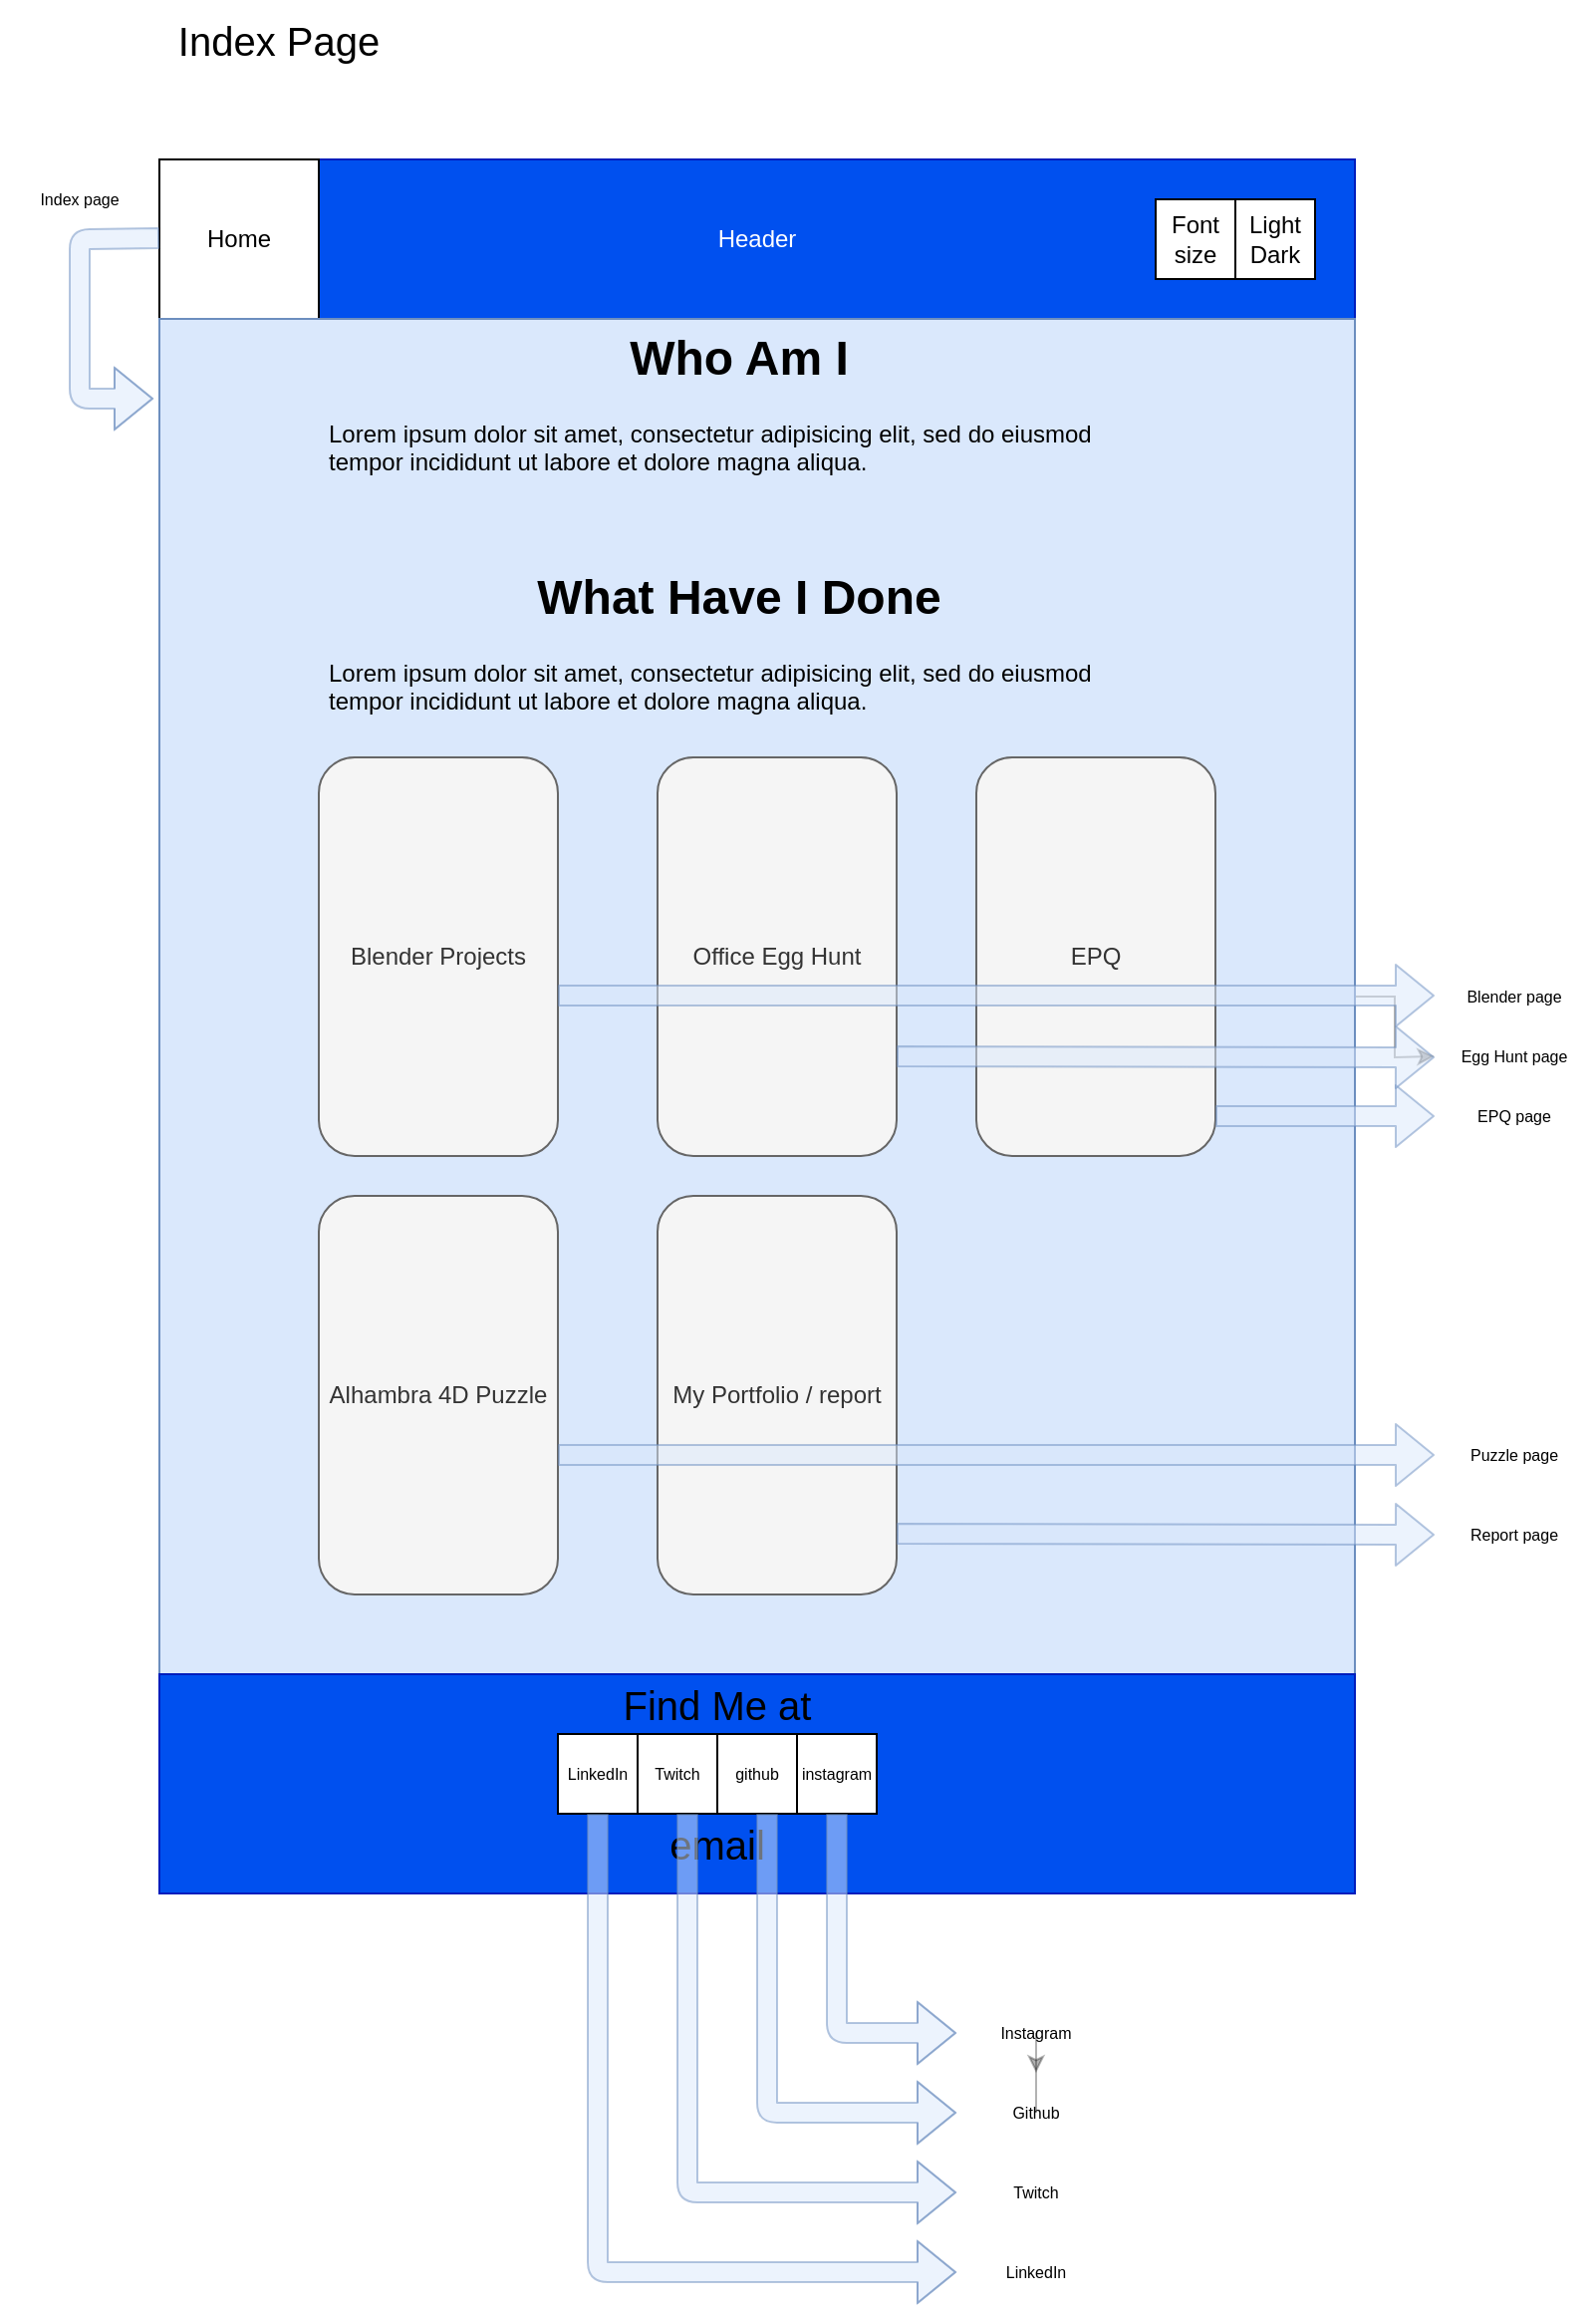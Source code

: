 <mxfile version="14.9.6" type="device" pages="5"><diagram id="K47RoL-4GX1Rj0TNWb3d" name="Index"><mxGraphModel dx="1024" dy="632" grid="1" gridSize="10" guides="1" tooltips="1" connect="1" arrows="1" fold="1" page="1" pageScale="1" pageWidth="827" pageHeight="1169" math="0" shadow="0"><root><mxCell id="0"/><mxCell id="1" parent="0"/><mxCell id="O0CNNnJO7UKNOVUZ03h_-1" value="Header" style="rounded=0;whiteSpace=wrap;html=1;fillColor=#0050ef;strokeColor=#001DBC;fontColor=#ffffff;" parent="1" vertex="1"><mxGeometry x="80" y="80" width="600" height="80" as="geometry"/></mxCell><mxCell id="O0CNNnJO7UKNOVUZ03h_-2" value="Home" style="rounded=0;whiteSpace=wrap;html=1;" parent="1" vertex="1"><mxGeometry x="80" y="80" width="80" height="80" as="geometry"/></mxCell><mxCell id="O0CNNnJO7UKNOVUZ03h_-3" value="Font size" style="rounded=0;whiteSpace=wrap;html=1;" parent="1" vertex="1"><mxGeometry x="580" y="100" width="40" height="40" as="geometry"/></mxCell><mxCell id="O0CNNnJO7UKNOVUZ03h_-4" value="Light Dark" style="rounded=0;whiteSpace=wrap;html=1;" parent="1" vertex="1"><mxGeometry x="620" y="100" width="40" height="40" as="geometry"/></mxCell><mxCell id="fn2m5awIfeD7uK76M1I6-47" value="" style="edgeStyle=orthogonalEdgeStyle;rounded=0;orthogonalLoop=1;jettySize=auto;html=1;labelBackgroundColor=none;fontSize=8;fillColor=#ffffff;opacity=30;" edge="1" parent="1" source="fn2m5awIfeD7uK76M1I6-1"><mxGeometry relative="1" as="geometry"><mxPoint x="720" y="530" as="targetPoint"/></mxGeometry></mxCell><mxCell id="fn2m5awIfeD7uK76M1I6-1" value="" style="rounded=0;whiteSpace=wrap;html=1;textOpacity=10;fillColor=#dae8fc;strokeColor=#6c8ebf;" vertex="1" parent="1"><mxGeometry x="80" y="160" width="600" height="680" as="geometry"/></mxCell><mxCell id="fn2m5awIfeD7uK76M1I6-2" value="&lt;h1 style=&quot;text-align: center&quot;&gt;Who Am I&lt;/h1&gt;&lt;p&gt;Lorem ipsum dolor sit amet, consectetur adipisicing elit, sed do eiusmod tempor incididunt ut labore et dolore magna aliqua.&lt;/p&gt;" style="text;html=1;strokeColor=none;fillColor=none;spacing=5;spacingTop=-20;whiteSpace=wrap;overflow=hidden;rounded=0;" vertex="1" parent="1"><mxGeometry x="160" y="160" width="420" height="120" as="geometry"/></mxCell><mxCell id="fn2m5awIfeD7uK76M1I6-3" value="&lt;h1 style=&quot;text-align: center&quot;&gt;What Have I Done&lt;/h1&gt;&lt;p&gt;Lorem ipsum dolor sit amet, consectetur adipisicing elit, sed do eiusmod tempor incididunt ut labore et dolore magna aliqua.&lt;/p&gt;" style="text;html=1;strokeColor=none;fillColor=none;spacing=5;spacingTop=-20;whiteSpace=wrap;overflow=hidden;rounded=0;" vertex="1" parent="1"><mxGeometry x="160" y="280" width="420" height="120" as="geometry"/></mxCell><UserObject label="Blender Projects" link="#BlenderWireframe" id="fn2m5awIfeD7uK76M1I6-4"><mxCell style="rounded=1;whiteSpace=wrap;html=1;fillColor=#f5f5f5;strokeColor=#666666;fontColor=#333333;" vertex="1" parent="1"><mxGeometry x="160" y="380" width="120" height="200" as="geometry"/></mxCell></UserObject><UserObject label="Alhambra 4D Puzzle" link="#PuzzleWireframe" id="fn2m5awIfeD7uK76M1I6-8"><mxCell style="rounded=1;whiteSpace=wrap;html=1;fillColor=#f5f5f5;strokeColor=#666666;fontColor=#333333;" vertex="1" parent="1"><mxGeometry x="160" y="600" width="120" height="200" as="geometry"/></mxCell></UserObject><mxCell id="fn2m5awIfeD7uK76M1I6-9" value="My Portfolio / report" style="rounded=1;whiteSpace=wrap;html=1;fillColor=#f5f5f5;strokeColor=#666666;fontColor=#333333;" vertex="1" parent="1"><mxGeometry x="330" y="600" width="120" height="200" as="geometry"/></mxCell><mxCell id="fn2m5awIfeD7uK76M1I6-10" value="" style="rounded=0;whiteSpace=wrap;html=1;labelPosition=center;verticalLabelPosition=middle;align=center;verticalAlign=middle;fillColor=#0050ef;strokeColor=#001DBC;fontColor=#ffffff;" vertex="1" parent="1"><mxGeometry x="80" y="840" width="600" height="110" as="geometry"/></mxCell><mxCell id="fn2m5awIfeD7uK76M1I6-11" value="Index Page" style="text;html=1;strokeColor=none;fillColor=none;align=center;verticalAlign=middle;whiteSpace=wrap;rounded=0;fontSize=20;" vertex="1" parent="1"><mxGeometry x="80" width="120" height="40" as="geometry"/></mxCell><mxCell id="fn2m5awIfeD7uK76M1I6-16" value="Twitch" style="rounded=0;whiteSpace=wrap;html=1;fontSize=8;align=center;" vertex="1" parent="1"><mxGeometry x="320" y="870" width="40" height="40" as="geometry"/></mxCell><mxCell id="fn2m5awIfeD7uK76M1I6-17" value="github" style="rounded=0;whiteSpace=wrap;html=1;fontSize=8;align=center;" vertex="1" parent="1"><mxGeometry x="360" y="870" width="40" height="40" as="geometry"/></mxCell><mxCell id="fn2m5awIfeD7uK76M1I6-18" value="instagram" style="rounded=0;whiteSpace=wrap;html=1;fontSize=8;align=center;" vertex="1" parent="1"><mxGeometry x="400" y="870" width="40" height="40" as="geometry"/></mxCell><mxCell id="fn2m5awIfeD7uK76M1I6-19" value="Find Me at" style="text;html=1;strokeColor=none;fillColor=none;align=center;verticalAlign=middle;whiteSpace=wrap;rounded=0;fontSize=20;" vertex="1" parent="1"><mxGeometry x="280" y="840" width="160" height="30" as="geometry"/></mxCell><mxCell id="fn2m5awIfeD7uK76M1I6-20" value="email" style="text;html=1;strokeColor=none;fillColor=none;align=center;verticalAlign=middle;whiteSpace=wrap;rounded=0;fontSize=20;" vertex="1" parent="1"><mxGeometry x="280" y="910" width="160" height="30" as="geometry"/></mxCell><mxCell id="fn2m5awIfeD7uK76M1I6-21" value="LinkedIn" style="rounded=0;whiteSpace=wrap;html=1;fontSize=8;align=center;" vertex="1" parent="1"><mxGeometry x="280" y="870" width="40" height="40" as="geometry"/></mxCell><UserObject label="Office Egg Hunt" link="#EggHuntWireframe" id="fn2m5awIfeD7uK76M1I6-5"><mxCell style="rounded=1;whiteSpace=wrap;html=1;fillColor=#f5f5f5;strokeColor=#666666;fontColor=#333333;" vertex="1" parent="1"><mxGeometry x="330" y="380" width="120" height="200" as="geometry"/></mxCell></UserObject><UserObject label="EPQ" link="#EPQWireframe" id="fn2m5awIfeD7uK76M1I6-6"><mxCell style="rounded=1;whiteSpace=wrap;html=1;fillColor=#f5f5f5;strokeColor=#666666;fontColor=#333333;" vertex="1" parent="1"><mxGeometry x="490" y="380" width="120" height="200" as="geometry"/></mxCell></UserObject><mxCell id="fn2m5awIfeD7uK76M1I6-22" value="" style="shape=flexArrow;endArrow=classic;html=1;fontSize=8;fillColor=#dae8fc;strokeColor=#6c8ebf;opacity=50;textOpacity=30;" edge="1" parent="1"><mxGeometry width="50" height="50" relative="1" as="geometry"><mxPoint x="610" y="560" as="sourcePoint"/><mxPoint x="720" y="560" as="targetPoint"/></mxGeometry></mxCell><mxCell id="fn2m5awIfeD7uK76M1I6-23" value="" style="shape=flexArrow;endArrow=classic;html=1;fontSize=8;fillColor=#dae8fc;strokeColor=#6c8ebf;opacity=50;" edge="1" parent="1"><mxGeometry width="50" height="50" relative="1" as="geometry"><mxPoint x="450" y="530" as="sourcePoint"/><mxPoint x="720" y="530.5" as="targetPoint"/></mxGeometry></mxCell><mxCell id="fn2m5awIfeD7uK76M1I6-24" value="&lt;blockquote style=&quot;margin: 0 0 0 40px ; border: none ; padding: 0px&quot;&gt;&lt;blockquote style=&quot;margin: 0 0 0 40px ; border: none ; padding: 0px&quot;&gt;&lt;blockquote style=&quot;margin: 0 0 0 40px ; border: none ; padding: 0px&quot;&gt;&lt;blockquote style=&quot;margin: 0 0 0 40px ; border: none ; padding: 0px&quot;&gt;&lt;blockquote style=&quot;margin: 0 0 0 40px ; border: none ; padding: 0px&quot;&gt;&lt;blockquote style=&quot;margin: 0 0 0 40px ; border: none ; padding: 0px&quot;&gt;&lt;blockquote style=&quot;margin: 0 0 0 40px ; border: none ; padding: 0px&quot;&gt;&lt;blockquote style=&quot;margin: 0 0 0 40px ; border: none ; padding: 0px&quot;&gt;&lt;br&gt;&lt;/blockquote&gt;&lt;/blockquote&gt;&lt;/blockquote&gt;&lt;/blockquote&gt;&lt;/blockquote&gt;&lt;/blockquote&gt;&lt;/blockquote&gt;&lt;/blockquote&gt;" style="shape=flexArrow;endArrow=classic;html=1;fontSize=8;fillColor=#dae8fc;strokeColor=#6c8ebf;opacity=50;align=center;labelBackgroundColor=none;" edge="1" parent="1"><mxGeometry x="0.045" y="220" width="50" height="50" relative="1" as="geometry"><mxPoint x="80" y="119.5" as="sourcePoint"/><mxPoint x="77" y="200" as="targetPoint"/><Array as="points"><mxPoint x="40" y="120"/><mxPoint x="40" y="160"/><mxPoint x="40" y="200"/></Array><mxPoint as="offset"/></mxGeometry></mxCell><mxCell id="fn2m5awIfeD7uK76M1I6-26" value="Blender page" style="text;html=1;strokeColor=none;fillColor=none;align=center;verticalAlign=middle;whiteSpace=wrap;rounded=0;fontSize=8;" vertex="1" parent="1"><mxGeometry x="720" y="480" width="80" height="40" as="geometry"/></mxCell><mxCell id="fn2m5awIfeD7uK76M1I6-27" value="Egg Hunt page" style="text;html=1;strokeColor=none;fillColor=none;align=center;verticalAlign=middle;whiteSpace=wrap;rounded=0;fontSize=8;" vertex="1" parent="1"><mxGeometry x="720" y="510" width="80" height="40" as="geometry"/></mxCell><mxCell id="fn2m5awIfeD7uK76M1I6-28" value="EPQ page" style="text;html=1;strokeColor=none;fillColor=none;align=center;verticalAlign=middle;whiteSpace=wrap;rounded=0;fontSize=8;" vertex="1" parent="1"><mxGeometry x="720" y="540" width="80" height="40" as="geometry"/></mxCell><mxCell id="fn2m5awIfeD7uK76M1I6-32" value="&lt;blockquote style=&quot;margin: 0 0 0 40px ; border: none ; padding: 0px&quot;&gt;&lt;blockquote style=&quot;margin: 0 0 0 40px ; border: none ; padding: 0px&quot;&gt;&lt;blockquote style=&quot;margin: 0 0 0 40px ; border: none ; padding: 0px&quot;&gt;&lt;blockquote style=&quot;margin: 0 0 0 40px ; border: none ; padding: 0px&quot;&gt;&lt;blockquote style=&quot;margin: 0 0 0 40px ; border: none ; padding: 0px&quot;&gt;&lt;blockquote style=&quot;margin: 0 0 0 40px ; border: none ; padding: 0px&quot;&gt;&lt;blockquote style=&quot;margin: 0 0 0 40px ; border: none ; padding: 0px&quot;&gt;&lt;blockquote style=&quot;margin: 0 0 0 40px ; border: none ; padding: 0px&quot;&gt;&lt;br&gt;&lt;/blockquote&gt;&lt;/blockquote&gt;&lt;/blockquote&gt;&lt;/blockquote&gt;&lt;/blockquote&gt;&lt;/blockquote&gt;&lt;/blockquote&gt;&lt;/blockquote&gt;" style="shape=flexArrow;endArrow=classic;html=1;fontSize=8;fillColor=#dae8fc;strokeColor=#6c8ebf;opacity=50;align=center;labelBackgroundColor=none;textOpacity=70;" edge="1" parent="1"><mxGeometry width="50" height="50" relative="1" as="geometry"><mxPoint x="280" y="730" as="sourcePoint"/><mxPoint x="720" y="730" as="targetPoint"/></mxGeometry></mxCell><mxCell id="fn2m5awIfeD7uK76M1I6-33" value="" style="shape=flexArrow;endArrow=classic;html=1;fontSize=8;fillColor=#dae8fc;strokeColor=#6c8ebf;opacity=50;textOpacity=30;" edge="1" parent="1"><mxGeometry width="50" height="50" relative="1" as="geometry"><mxPoint x="450" y="769.5" as="sourcePoint"/><mxPoint x="720" y="770" as="targetPoint"/></mxGeometry></mxCell><mxCell id="fn2m5awIfeD7uK76M1I6-34" value="Puzzle page" style="text;html=1;strokeColor=none;fillColor=none;align=center;verticalAlign=middle;whiteSpace=wrap;rounded=0;fontSize=8;" vertex="1" parent="1"><mxGeometry x="720" y="710" width="80" height="40" as="geometry"/></mxCell><mxCell id="fn2m5awIfeD7uK76M1I6-44" style="edgeStyle=orthogonalEdgeStyle;rounded=0;orthogonalLoop=1;jettySize=auto;html=1;exitX=0.5;exitY=1;exitDx=0;exitDy=0;labelBackgroundColor=none;fontSize=8;fillColor=#ffffff;opacity=30;" edge="1" parent="1" source="fn2m5awIfeD7uK76M1I6-35" target="fn2m5awIfeD7uK76M1I6-41"><mxGeometry relative="1" as="geometry"/></mxCell><mxCell id="fn2m5awIfeD7uK76M1I6-35" value="Instagram" style="text;html=1;strokeColor=none;fillColor=none;align=center;verticalAlign=middle;whiteSpace=wrap;rounded=0;fontSize=8;" vertex="1" parent="1"><mxGeometry x="480" y="1000" width="80" height="40" as="geometry"/></mxCell><mxCell id="fn2m5awIfeD7uK76M1I6-36" value="" style="shape=flexArrow;endArrow=classic;html=1;labelBackgroundColor=none;fontSize=8;opacity=50;fillColor=#dae8fc;strokeColor=#6c8ebf;entryX=0;entryY=0.5;entryDx=0;entryDy=0;entryPerimeter=0;" edge="1" parent="1" target="fn2m5awIfeD7uK76M1I6-43"><mxGeometry width="50" height="50" relative="1" as="geometry"><mxPoint x="300" y="910" as="sourcePoint"/><mxPoint x="350" y="1080" as="targetPoint"/><Array as="points"><mxPoint x="300" y="1140"/></Array></mxGeometry></mxCell><mxCell id="fn2m5awIfeD7uK76M1I6-38" value="" style="shape=flexArrow;endArrow=classic;html=1;labelBackgroundColor=none;fontSize=8;opacity=50;fillColor=#dae8fc;strokeColor=#6c8ebf;entryX=0;entryY=0.5;entryDx=0;entryDy=0;entryPerimeter=0;" edge="1" parent="1" target="fn2m5awIfeD7uK76M1I6-35"><mxGeometry width="50" height="50" relative="1" as="geometry"><mxPoint x="420" y="910" as="sourcePoint"/><mxPoint x="470" y="1000" as="targetPoint"/><Array as="points"><mxPoint x="420" y="1020"/></Array></mxGeometry></mxCell><mxCell id="fn2m5awIfeD7uK76M1I6-39" value="" style="shape=flexArrow;endArrow=classic;html=1;labelBackgroundColor=none;fontSize=8;opacity=50;fillColor=#dae8fc;strokeColor=#6c8ebf;entryX=0;entryY=0.5;entryDx=0;entryDy=0;" edge="1" parent="1" target="fn2m5awIfeD7uK76M1I6-41"><mxGeometry width="50" height="50" relative="1" as="geometry"><mxPoint x="385" y="910" as="sourcePoint"/><mxPoint x="470" y="1030" as="targetPoint"/><Array as="points"><mxPoint x="385" y="1060"/></Array></mxGeometry></mxCell><mxCell id="fn2m5awIfeD7uK76M1I6-40" value="" style="shape=flexArrow;endArrow=classic;html=1;labelBackgroundColor=none;fontSize=8;opacity=50;fillColor=#dae8fc;strokeColor=#6c8ebf;entryX=0;entryY=0.5;entryDx=0;entryDy=0;" edge="1" parent="1" target="fn2m5awIfeD7uK76M1I6-42"><mxGeometry width="50" height="50" relative="1" as="geometry"><mxPoint x="345" y="910" as="sourcePoint"/><mxPoint x="470" y="1060" as="targetPoint"/><Array as="points"><mxPoint x="345" y="1100"/></Array></mxGeometry></mxCell><mxCell id="fn2m5awIfeD7uK76M1I6-41" value="Github" style="text;html=1;strokeColor=none;fillColor=none;align=center;verticalAlign=middle;whiteSpace=wrap;rounded=0;fontSize=8;" vertex="1" parent="1"><mxGeometry x="480" y="1040" width="80" height="40" as="geometry"/></mxCell><mxCell id="fn2m5awIfeD7uK76M1I6-42" value="Twitch" style="text;html=1;strokeColor=none;fillColor=none;align=center;verticalAlign=middle;whiteSpace=wrap;rounded=0;fontSize=8;" vertex="1" parent="1"><mxGeometry x="480" y="1080" width="80" height="40" as="geometry"/></mxCell><mxCell id="fn2m5awIfeD7uK76M1I6-43" value="LinkedIn" style="text;html=1;strokeColor=none;fillColor=none;align=center;verticalAlign=middle;whiteSpace=wrap;rounded=0;fontSize=8;" vertex="1" parent="1"><mxGeometry x="480" y="1120" width="80" height="40" as="geometry"/></mxCell><mxCell id="fn2m5awIfeD7uK76M1I6-45" value="Report page" style="text;html=1;strokeColor=none;fillColor=none;align=center;verticalAlign=middle;whiteSpace=wrap;rounded=0;fontSize=8;" vertex="1" parent="1"><mxGeometry x="720" y="750" width="80" height="40" as="geometry"/></mxCell><mxCell id="fn2m5awIfeD7uK76M1I6-46" value="" style="shape=flexArrow;endArrow=classic;html=1;fontSize=8;fillColor=#dae8fc;strokeColor=#6c8ebf;opacity=50;exitX=1;exitY=0.3;exitDx=0;exitDy=0;exitPerimeter=0;" edge="1" parent="1"><mxGeometry width="50" height="50" relative="1" as="geometry"><mxPoint x="280" y="499.5" as="sourcePoint"/><mxPoint x="720" y="499.5" as="targetPoint"/></mxGeometry></mxCell><mxCell id="fn2m5awIfeD7uK76M1I6-49" value="Index page" style="text;html=1;strokeColor=none;fillColor=none;align=center;verticalAlign=middle;whiteSpace=wrap;rounded=0;fontSize=8;" vertex="1" parent="1"><mxGeometry y="80" width="80" height="40" as="geometry"/></mxCell></root></mxGraphModel></diagram><diagram id="hyOkrPt_3DoSf5zZSnLp" name="Blender"><mxGraphModel dx="1024" dy="632" grid="1" gridSize="10" guides="1" tooltips="1" connect="1" arrows="1" fold="1" page="1" pageScale="1" pageWidth="827" pageHeight="1169" math="0" shadow="0"><root><mxCell id="S-xdoE9ZZGmgJAVo9IHG-0"/><mxCell id="S-xdoE9ZZGmgJAVo9IHG-1" parent="S-xdoE9ZZGmgJAVo9IHG-0"/><mxCell id="S-xdoE9ZZGmgJAVo9IHG-2" value="Header" style="rounded=0;whiteSpace=wrap;html=1;fillColor=#0050ef;strokeColor=#001DBC;fontColor=#ffffff;" vertex="1" parent="S-xdoE9ZZGmgJAVo9IHG-1"><mxGeometry x="80" y="80" width="600" height="80" as="geometry"/></mxCell><UserObject label="Home" link="report.html#IndexWireframe" id="S-xdoE9ZZGmgJAVo9IHG-3"><mxCell style="rounded=0;whiteSpace=wrap;html=1;" vertex="1" parent="S-xdoE9ZZGmgJAVo9IHG-1"><mxGeometry x="80" y="80" width="80" height="80" as="geometry"/></mxCell></UserObject><mxCell id="S-xdoE9ZZGmgJAVo9IHG-4" value="Font size" style="rounded=0;whiteSpace=wrap;html=1;" vertex="1" parent="S-xdoE9ZZGmgJAVo9IHG-1"><mxGeometry x="580" y="100" width="40" height="40" as="geometry"/></mxCell><mxCell id="S-xdoE9ZZGmgJAVo9IHG-5" value="Light Dark" style="rounded=0;whiteSpace=wrap;html=1;" vertex="1" parent="S-xdoE9ZZGmgJAVo9IHG-1"><mxGeometry x="620" y="100" width="40" height="40" as="geometry"/></mxCell><mxCell id="S-xdoE9ZZGmgJAVo9IHG-7" value="" style="rounded=0;whiteSpace=wrap;html=1;textOpacity=10;fillColor=#dae8fc;strokeColor=#6c8ebf;" vertex="1" parent="S-xdoE9ZZGmgJAVo9IHG-1"><mxGeometry x="80" y="160" width="600" height="680" as="geometry"/></mxCell><mxCell id="S-xdoE9ZZGmgJAVo9IHG-8" value="&lt;h1 style=&quot;text-align: center&quot;&gt;24 Hour Blender Challenge&lt;/h1&gt;&lt;p&gt;Lorem ipsum dolor sit amet, consectetur adipisicing elit, sed do eiusmod tempor incididunt ut labore et dolore magna aliqua.&lt;/p&gt;" style="text;html=1;strokeColor=none;fillColor=none;spacing=5;spacingTop=-20;whiteSpace=wrap;overflow=hidden;rounded=0;" vertex="1" parent="S-xdoE9ZZGmgJAVo9IHG-1"><mxGeometry x="160" y="160" width="420" height="120" as="geometry"/></mxCell><mxCell id="S-xdoE9ZZGmgJAVo9IHG-10" value="Image or Video" style="rounded=1;whiteSpace=wrap;html=1;fillColor=#f5f5f5;strokeColor=#666666;fontColor=#333333;" vertex="1" parent="S-xdoE9ZZGmgJAVo9IHG-1"><mxGeometry x="330" y="276" width="190" height="124" as="geometry"/></mxCell><mxCell id="S-xdoE9ZZGmgJAVo9IHG-14" value="Blender Page" style="text;html=1;strokeColor=none;fillColor=none;align=center;verticalAlign=middle;whiteSpace=wrap;rounded=0;fontSize=20;" vertex="1" parent="S-xdoE9ZZGmgJAVo9IHG-1"><mxGeometry x="80" width="160" height="40" as="geometry"/></mxCell><mxCell id="S-xdoE9ZZGmgJAVo9IHG-43" value="Index page" style="text;html=1;strokeColor=none;fillColor=none;align=center;verticalAlign=middle;whiteSpace=wrap;rounded=0;fontSize=8;" vertex="1" parent="S-xdoE9ZZGmgJAVo9IHG-1"><mxGeometry y="40" width="80" height="40" as="geometry"/></mxCell><mxCell id="S-xdoE9ZZGmgJAVo9IHG-44" value="" style="shape=flexArrow;endArrow=classic;html=1;labelBackgroundColor=none;fontSize=8;fillColor=#dae8fc;opacity=50;entryX=0.5;entryY=1;entryDx=0;entryDy=0;exitX=0;exitY=0.5;exitDx=0;exitDy=0;strokeColor=#6c8ebf;" edge="1" parent="S-xdoE9ZZGmgJAVo9IHG-1" source="S-xdoE9ZZGmgJAVo9IHG-3" target="S-xdoE9ZZGmgJAVo9IHG-43"><mxGeometry width="50" height="50" relative="1" as="geometry"><mxPoint x="390" y="240" as="sourcePoint"/><mxPoint x="440" y="190" as="targetPoint"/><Array as="points"><mxPoint x="40" y="120"/></Array></mxGeometry></mxCell><mxCell id="S-xdoE9ZZGmgJAVo9IHG-47" value="" style="rounded=0;whiteSpace=wrap;html=1;fontSize=8;align=center;" vertex="1" parent="S-xdoE9ZZGmgJAVo9IHG-1"><mxGeometry x="110" y="276" width="240" height="124" as="geometry"/></mxCell><mxCell id="S-xdoE9ZZGmgJAVo9IHG-49" value="&lt;h1&gt;Heading&lt;/h1&gt;&lt;p&gt;Lorem ipsum dolor sit amet, consectetur adipisicing elit, sed do eiusmod tempor incididunt ut labore et dolore magna aliqua.&lt;/p&gt;" style="text;html=1;strokeColor=none;fillColor=none;spacing=5;spacingTop=-20;whiteSpace=wrap;overflow=hidden;rounded=0;fontSize=8;align=center;" vertex="1" parent="S-xdoE9ZZGmgJAVo9IHG-1"><mxGeometry x="130" y="276" width="190" height="124" as="geometry"/></mxCell><mxCell id="S-xdoE9ZZGmgJAVo9IHG-51" value="Image or Video" style="rounded=1;whiteSpace=wrap;html=1;fillColor=#f5f5f5;strokeColor=#666666;fontColor=#333333;" vertex="1" parent="S-xdoE9ZZGmgJAVo9IHG-1"><mxGeometry x="265" y="440" width="190" height="120" as="geometry"/></mxCell><mxCell id="S-xdoE9ZZGmgJAVo9IHG-53" value="" style="rounded=0;whiteSpace=wrap;html=1;fontSize=8;align=center;" vertex="1" parent="S-xdoE9ZZGmgJAVo9IHG-1"><mxGeometry x="420" y="440" width="240" height="120" as="geometry"/></mxCell><mxCell id="S-xdoE9ZZGmgJAVo9IHG-52" value="&lt;h1&gt;Heading&lt;/h1&gt;&lt;p&gt;Lorem ipsum dolor sit amet, consectetur adipisicing elit, sed do eiusmod tempor incididunt ut labore et dolore magna aliqua.&lt;/p&gt;" style="text;html=1;strokeColor=none;fillColor=none;spacing=5;spacingTop=-20;whiteSpace=wrap;overflow=hidden;rounded=0;fontSize=8;align=center;" vertex="1" parent="S-xdoE9ZZGmgJAVo9IHG-1"><mxGeometry x="445" y="440" width="190" height="120" as="geometry"/></mxCell><mxCell id="S-xdoE9ZZGmgJAVo9IHG-54" value="Image or Video" style="rounded=1;whiteSpace=wrap;html=1;fillColor=#f5f5f5;strokeColor=#666666;fontColor=#333333;" vertex="1" parent="S-xdoE9ZZGmgJAVo9IHG-1"><mxGeometry x="330" y="600" width="190" height="120" as="geometry"/></mxCell><mxCell id="S-xdoE9ZZGmgJAVo9IHG-55" value="" style="rounded=0;whiteSpace=wrap;html=1;fontSize=8;align=center;" vertex="1" parent="S-xdoE9ZZGmgJAVo9IHG-1"><mxGeometry x="110" y="600" width="240" height="120" as="geometry"/></mxCell><mxCell id="S-xdoE9ZZGmgJAVo9IHG-56" value="&lt;h1&gt;Heading&lt;/h1&gt;&lt;p&gt;Lorem ipsum dolor sit amet, consectetur adipisicing elit, sed do eiusmod tempor incididunt ut labore et dolore magna aliqua.&lt;/p&gt;" style="text;html=1;strokeColor=none;fillColor=none;spacing=5;spacingTop=-20;whiteSpace=wrap;overflow=hidden;rounded=0;fontSize=8;align=center;" vertex="1" parent="S-xdoE9ZZGmgJAVo9IHG-1"><mxGeometry x="130" y="600" width="190" height="120" as="geometry"/></mxCell><mxCell id="S-xdoE9ZZGmgJAVo9IHG-57" value="Image or Video" style="rounded=1;whiteSpace=wrap;html=1;fillColor=#f5f5f5;strokeColor=#666666;fontColor=#333333;" vertex="1" parent="S-xdoE9ZZGmgJAVo9IHG-1"><mxGeometry x="260" y="760" width="190" height="110" as="geometry"/></mxCell><mxCell id="S-xdoE9ZZGmgJAVo9IHG-58" value="" style="rounded=0;whiteSpace=wrap;html=1;fontSize=8;align=center;" vertex="1" parent="S-xdoE9ZZGmgJAVo9IHG-1"><mxGeometry x="415" y="760" width="240" height="110" as="geometry"/></mxCell><mxCell id="S-xdoE9ZZGmgJAVo9IHG-59" value="&lt;h1&gt;Heading&lt;/h1&gt;&lt;p&gt;Lorem ipsum dolor sit amet, consectetur adipisicing elit, sed do eiusmod tempor incididunt ut labore et dolore magna aliqua.&lt;/p&gt;" style="text;html=1;strokeColor=none;fillColor=none;spacing=5;spacingTop=-20;whiteSpace=wrap;overflow=hidden;rounded=0;fontSize=8;align=center;" vertex="1" parent="S-xdoE9ZZGmgJAVo9IHG-1"><mxGeometry x="440" y="760" width="190" height="110" as="geometry"/></mxCell><mxCell id="S-xdoE9ZZGmgJAVo9IHG-13" value="" style="rounded=0;whiteSpace=wrap;html=1;labelPosition=center;verticalLabelPosition=middle;align=center;verticalAlign=middle;fillColor=#0050ef;strokeColor=#001DBC;fontColor=#ffffff;" vertex="1" parent="S-xdoE9ZZGmgJAVo9IHG-1"><mxGeometry x="80" y="840" width="600" height="110" as="geometry"/></mxCell><mxCell id="S-xdoE9ZZGmgJAVo9IHG-15" value="Twitch" style="rounded=0;whiteSpace=wrap;html=1;fontSize=8;align=center;" vertex="1" parent="S-xdoE9ZZGmgJAVo9IHG-1"><mxGeometry x="320" y="870" width="40" height="40" as="geometry"/></mxCell><mxCell id="S-xdoE9ZZGmgJAVo9IHG-16" value="github" style="rounded=0;whiteSpace=wrap;html=1;fontSize=8;align=center;" vertex="1" parent="S-xdoE9ZZGmgJAVo9IHG-1"><mxGeometry x="360" y="870" width="40" height="40" as="geometry"/></mxCell><mxCell id="S-xdoE9ZZGmgJAVo9IHG-17" value="instagram" style="rounded=0;whiteSpace=wrap;html=1;fontSize=8;align=center;" vertex="1" parent="S-xdoE9ZZGmgJAVo9IHG-1"><mxGeometry x="400" y="870" width="40" height="40" as="geometry"/></mxCell><mxCell id="S-xdoE9ZZGmgJAVo9IHG-18" value="Find Me at" style="text;html=1;strokeColor=none;fillColor=none;align=center;verticalAlign=middle;whiteSpace=wrap;rounded=0;fontSize=20;" vertex="1" parent="S-xdoE9ZZGmgJAVo9IHG-1"><mxGeometry x="280" y="840" width="160" height="30" as="geometry"/></mxCell><mxCell id="S-xdoE9ZZGmgJAVo9IHG-20" value="LinkedIn" style="rounded=0;whiteSpace=wrap;html=1;fontSize=8;align=center;" vertex="1" parent="S-xdoE9ZZGmgJAVo9IHG-1"><mxGeometry x="280" y="870" width="40" height="40" as="geometry"/></mxCell><mxCell id="S-xdoE9ZZGmgJAVo9IHG-32" style="edgeStyle=orthogonalEdgeStyle;rounded=0;orthogonalLoop=1;jettySize=auto;html=1;exitX=0.5;exitY=1;exitDx=0;exitDy=0;labelBackgroundColor=none;fontSize=8;fillColor=#ffffff;opacity=30;" edge="1" parent="S-xdoE9ZZGmgJAVo9IHG-1" source="S-xdoE9ZZGmgJAVo9IHG-33" target="S-xdoE9ZZGmgJAVo9IHG-38"><mxGeometry relative="1" as="geometry"/></mxCell><mxCell id="S-xdoE9ZZGmgJAVo9IHG-33" value="Instagram" style="text;html=1;strokeColor=none;fillColor=none;align=center;verticalAlign=middle;whiteSpace=wrap;rounded=0;fontSize=8;" vertex="1" parent="S-xdoE9ZZGmgJAVo9IHG-1"><mxGeometry x="480" y="1000" width="80" height="40" as="geometry"/></mxCell><mxCell id="S-xdoE9ZZGmgJAVo9IHG-34" value="" style="shape=flexArrow;endArrow=classic;html=1;labelBackgroundColor=none;fontSize=8;opacity=50;fillColor=#dae8fc;strokeColor=#6c8ebf;entryX=0;entryY=0.5;entryDx=0;entryDy=0;entryPerimeter=0;" edge="1" parent="S-xdoE9ZZGmgJAVo9IHG-1" target="S-xdoE9ZZGmgJAVo9IHG-40"><mxGeometry width="50" height="50" relative="1" as="geometry"><mxPoint x="300" y="910" as="sourcePoint"/><mxPoint x="350" y="1080" as="targetPoint"/><Array as="points"><mxPoint x="300" y="1140"/></Array></mxGeometry></mxCell><mxCell id="S-xdoE9ZZGmgJAVo9IHG-35" value="" style="shape=flexArrow;endArrow=classic;html=1;labelBackgroundColor=none;fontSize=8;opacity=50;fillColor=#dae8fc;strokeColor=#6c8ebf;entryX=0;entryY=0.5;entryDx=0;entryDy=0;entryPerimeter=0;" edge="1" parent="S-xdoE9ZZGmgJAVo9IHG-1" target="S-xdoE9ZZGmgJAVo9IHG-33"><mxGeometry width="50" height="50" relative="1" as="geometry"><mxPoint x="420" y="910" as="sourcePoint"/><mxPoint x="470" y="1000" as="targetPoint"/><Array as="points"><mxPoint x="420" y="1020"/></Array></mxGeometry></mxCell><mxCell id="S-xdoE9ZZGmgJAVo9IHG-36" value="" style="shape=flexArrow;endArrow=classic;html=1;labelBackgroundColor=none;fontSize=8;opacity=50;fillColor=#dae8fc;strokeColor=#6c8ebf;entryX=0;entryY=0.5;entryDx=0;entryDy=0;" edge="1" parent="S-xdoE9ZZGmgJAVo9IHG-1" target="S-xdoE9ZZGmgJAVo9IHG-38"><mxGeometry width="50" height="50" relative="1" as="geometry"><mxPoint x="385" y="910" as="sourcePoint"/><mxPoint x="470" y="1030" as="targetPoint"/><Array as="points"><mxPoint x="385" y="1060"/></Array></mxGeometry></mxCell><mxCell id="S-xdoE9ZZGmgJAVo9IHG-37" value="" style="shape=flexArrow;endArrow=classic;html=1;labelBackgroundColor=none;fontSize=8;opacity=50;fillColor=#dae8fc;strokeColor=#6c8ebf;entryX=0;entryY=0.5;entryDx=0;entryDy=0;" edge="1" parent="S-xdoE9ZZGmgJAVo9IHG-1" target="S-xdoE9ZZGmgJAVo9IHG-39"><mxGeometry width="50" height="50" relative="1" as="geometry"><mxPoint x="345" y="910" as="sourcePoint"/><mxPoint x="470" y="1060" as="targetPoint"/><Array as="points"><mxPoint x="345" y="1100"/></Array></mxGeometry></mxCell><mxCell id="S-xdoE9ZZGmgJAVo9IHG-38" value="Github" style="text;html=1;strokeColor=none;fillColor=none;align=center;verticalAlign=middle;whiteSpace=wrap;rounded=0;fontSize=8;" vertex="1" parent="S-xdoE9ZZGmgJAVo9IHG-1"><mxGeometry x="480" y="1040" width="80" height="40" as="geometry"/></mxCell><mxCell id="S-xdoE9ZZGmgJAVo9IHG-39" value="Twitch" style="text;html=1;strokeColor=none;fillColor=none;align=center;verticalAlign=middle;whiteSpace=wrap;rounded=0;fontSize=8;" vertex="1" parent="S-xdoE9ZZGmgJAVo9IHG-1"><mxGeometry x="480" y="1080" width="80" height="40" as="geometry"/></mxCell><mxCell id="S-xdoE9ZZGmgJAVo9IHG-40" value="LinkedIn" style="text;html=1;strokeColor=none;fillColor=none;align=center;verticalAlign=middle;whiteSpace=wrap;rounded=0;fontSize=8;" vertex="1" parent="S-xdoE9ZZGmgJAVo9IHG-1"><mxGeometry x="480" y="1120" width="80" height="40" as="geometry"/></mxCell><mxCell id="S-xdoE9ZZGmgJAVo9IHG-19" value="email" style="text;html=1;strokeColor=none;fillColor=none;align=center;verticalAlign=middle;whiteSpace=wrap;rounded=0;fontSize=20;" vertex="1" parent="S-xdoE9ZZGmgJAVo9IHG-1"><mxGeometry x="280" y="910" width="160" height="30" as="geometry"/></mxCell></root></mxGraphModel></diagram><diagram id="mvaAVrGRqciexbCoua0T" name="Egg Hunt"><mxGraphModel dx="1205" dy="744" grid="1" gridSize="10" guides="1" tooltips="1" connect="1" arrows="1" fold="1" page="1" pageScale="1" pageWidth="827" pageHeight="1169" math="0" shadow="0"><root><mxCell id="cTDZ-nuyIVWkXMaSaZwC-0"/><mxCell id="cTDZ-nuyIVWkXMaSaZwC-1" parent="cTDZ-nuyIVWkXMaSaZwC-0"/><mxCell id="cTDZ-nuyIVWkXMaSaZwC-2" value="Header" style="rounded=0;whiteSpace=wrap;html=1;fillColor=#0050ef;strokeColor=#001DBC;fontColor=#ffffff;" vertex="1" parent="cTDZ-nuyIVWkXMaSaZwC-1"><mxGeometry x="80" y="80" width="600" height="80" as="geometry"/></mxCell><UserObject label="Home" link="#IndexWireframe" id="cTDZ-nuyIVWkXMaSaZwC-3"><mxCell style="rounded=0;whiteSpace=wrap;html=1;" vertex="1" parent="cTDZ-nuyIVWkXMaSaZwC-1"><mxGeometry x="80" y="80" width="80" height="80" as="geometry"/></mxCell></UserObject><mxCell id="cTDZ-nuyIVWkXMaSaZwC-4" value="Font size" style="rounded=0;whiteSpace=wrap;html=1;" vertex="1" parent="cTDZ-nuyIVWkXMaSaZwC-1"><mxGeometry x="580" y="100" width="40" height="40" as="geometry"/></mxCell><mxCell id="cTDZ-nuyIVWkXMaSaZwC-5" value="Light Dark" style="rounded=0;whiteSpace=wrap;html=1;" vertex="1" parent="cTDZ-nuyIVWkXMaSaZwC-1"><mxGeometry x="620" y="100" width="40" height="40" as="geometry"/></mxCell><mxCell id="cTDZ-nuyIVWkXMaSaZwC-6" value="" style="rounded=0;whiteSpace=wrap;html=1;textOpacity=10;fillColor=#dae8fc;strokeColor=#6c8ebf;" vertex="1" parent="cTDZ-nuyIVWkXMaSaZwC-1"><mxGeometry x="80" y="160" width="600" height="680" as="geometry"/></mxCell><mxCell id="cTDZ-nuyIVWkXMaSaZwC-7" value="&lt;h1 style=&quot;text-align: center&quot;&gt;Office Egg Hunt&lt;/h1&gt;&lt;p&gt;Lorem ipsum dolor sit amet, consectetur adipisicing elit, sed do eiusmod tempor incididunt ut labore et dolore magna aliqua.&lt;/p&gt;" style="text;html=1;strokeColor=none;fillColor=none;spacing=5;spacingTop=-20;whiteSpace=wrap;overflow=hidden;rounded=0;" vertex="1" parent="cTDZ-nuyIVWkXMaSaZwC-1"><mxGeometry x="155" y="350" width="420" height="120" as="geometry"/></mxCell><mxCell id="cTDZ-nuyIVWkXMaSaZwC-8" value="Screen Shot" style="rounded=1;whiteSpace=wrap;html=1;fillColor=#f5f5f5;strokeColor=#666666;fontColor=#333333;" vertex="1" parent="cTDZ-nuyIVWkXMaSaZwC-1"><mxGeometry x="295" y="466" width="160" height="94" as="geometry"/></mxCell><mxCell id="cTDZ-nuyIVWkXMaSaZwC-9" value="Office Egg Hunt Page" style="text;html=1;strokeColor=none;fillColor=none;align=center;verticalAlign=middle;whiteSpace=wrap;rounded=0;fontSize=20;" vertex="1" parent="cTDZ-nuyIVWkXMaSaZwC-1"><mxGeometry x="80" width="240" height="40" as="geometry"/></mxCell><mxCell id="cTDZ-nuyIVWkXMaSaZwC-10" value="Index page" style="text;html=1;strokeColor=none;fillColor=none;align=center;verticalAlign=middle;whiteSpace=wrap;rounded=0;fontSize=8;" vertex="1" parent="cTDZ-nuyIVWkXMaSaZwC-1"><mxGeometry y="40" width="80" height="40" as="geometry"/></mxCell><mxCell id="cTDZ-nuyIVWkXMaSaZwC-11" value="" style="shape=flexArrow;endArrow=classic;html=1;labelBackgroundColor=none;fontSize=8;fillColor=#dae8fc;opacity=50;entryX=0.5;entryY=1;entryDx=0;entryDy=0;exitX=0;exitY=0.5;exitDx=0;exitDy=0;strokeColor=#6c8ebf;" edge="1" parent="cTDZ-nuyIVWkXMaSaZwC-1" source="cTDZ-nuyIVWkXMaSaZwC-3" target="cTDZ-nuyIVWkXMaSaZwC-10"><mxGeometry width="50" height="50" relative="1" as="geometry"><mxPoint x="390" y="240" as="sourcePoint"/><mxPoint x="440" y="190" as="targetPoint"/><Array as="points"><mxPoint x="40" y="120"/></Array></mxGeometry></mxCell><mxCell id="cTDZ-nuyIVWkXMaSaZwC-23" value="" style="rounded=0;whiteSpace=wrap;html=1;labelPosition=center;verticalLabelPosition=middle;align=center;verticalAlign=middle;fillColor=#0050ef;strokeColor=#001DBC;fontColor=#ffffff;" vertex="1" parent="cTDZ-nuyIVWkXMaSaZwC-1"><mxGeometry x="80" y="840" width="600" height="110" as="geometry"/></mxCell><mxCell id="cTDZ-nuyIVWkXMaSaZwC-24" value="Twitch" style="rounded=0;whiteSpace=wrap;html=1;fontSize=8;align=center;" vertex="1" parent="cTDZ-nuyIVWkXMaSaZwC-1"><mxGeometry x="320" y="870" width="40" height="40" as="geometry"/></mxCell><mxCell id="cTDZ-nuyIVWkXMaSaZwC-25" value="github" style="rounded=0;whiteSpace=wrap;html=1;fontSize=8;align=center;" vertex="1" parent="cTDZ-nuyIVWkXMaSaZwC-1"><mxGeometry x="360" y="870" width="40" height="40" as="geometry"/></mxCell><mxCell id="cTDZ-nuyIVWkXMaSaZwC-26" value="instagram" style="rounded=0;whiteSpace=wrap;html=1;fontSize=8;align=center;" vertex="1" parent="cTDZ-nuyIVWkXMaSaZwC-1"><mxGeometry x="400" y="870" width="40" height="40" as="geometry"/></mxCell><mxCell id="cTDZ-nuyIVWkXMaSaZwC-27" value="Find Me at" style="text;html=1;strokeColor=none;fillColor=none;align=center;verticalAlign=middle;whiteSpace=wrap;rounded=0;fontSize=20;" vertex="1" parent="cTDZ-nuyIVWkXMaSaZwC-1"><mxGeometry x="280" y="840" width="160" height="30" as="geometry"/></mxCell><mxCell id="cTDZ-nuyIVWkXMaSaZwC-28" value="LinkedIn" style="rounded=0;whiteSpace=wrap;html=1;fontSize=8;align=center;" vertex="1" parent="cTDZ-nuyIVWkXMaSaZwC-1"><mxGeometry x="280" y="870" width="40" height="40" as="geometry"/></mxCell><mxCell id="cTDZ-nuyIVWkXMaSaZwC-29" style="edgeStyle=orthogonalEdgeStyle;rounded=0;orthogonalLoop=1;jettySize=auto;html=1;exitX=0.5;exitY=1;exitDx=0;exitDy=0;labelBackgroundColor=none;fontSize=8;fillColor=#ffffff;opacity=30;" edge="1" parent="cTDZ-nuyIVWkXMaSaZwC-1" source="cTDZ-nuyIVWkXMaSaZwC-30" target="cTDZ-nuyIVWkXMaSaZwC-35"><mxGeometry relative="1" as="geometry"/></mxCell><mxCell id="cTDZ-nuyIVWkXMaSaZwC-30" value="Instagram" style="text;html=1;strokeColor=none;fillColor=none;align=center;verticalAlign=middle;whiteSpace=wrap;rounded=0;fontSize=8;" vertex="1" parent="cTDZ-nuyIVWkXMaSaZwC-1"><mxGeometry x="480" y="1000" width="80" height="40" as="geometry"/></mxCell><mxCell id="cTDZ-nuyIVWkXMaSaZwC-31" value="" style="shape=flexArrow;endArrow=classic;html=1;labelBackgroundColor=none;fontSize=8;opacity=50;fillColor=#dae8fc;strokeColor=#6c8ebf;entryX=0;entryY=0.5;entryDx=0;entryDy=0;entryPerimeter=0;" edge="1" parent="cTDZ-nuyIVWkXMaSaZwC-1" target="cTDZ-nuyIVWkXMaSaZwC-37"><mxGeometry width="50" height="50" relative="1" as="geometry"><mxPoint x="300" y="910" as="sourcePoint"/><mxPoint x="350" y="1080" as="targetPoint"/><Array as="points"><mxPoint x="300" y="1140"/></Array></mxGeometry></mxCell><mxCell id="cTDZ-nuyIVWkXMaSaZwC-32" value="" style="shape=flexArrow;endArrow=classic;html=1;labelBackgroundColor=none;fontSize=8;opacity=50;fillColor=#dae8fc;strokeColor=#6c8ebf;entryX=0;entryY=0.5;entryDx=0;entryDy=0;entryPerimeter=0;" edge="1" parent="cTDZ-nuyIVWkXMaSaZwC-1" target="cTDZ-nuyIVWkXMaSaZwC-30"><mxGeometry width="50" height="50" relative="1" as="geometry"><mxPoint x="420" y="910" as="sourcePoint"/><mxPoint x="470" y="1000" as="targetPoint"/><Array as="points"><mxPoint x="420" y="1020"/></Array></mxGeometry></mxCell><mxCell id="cTDZ-nuyIVWkXMaSaZwC-33" value="" style="shape=flexArrow;endArrow=classic;html=1;labelBackgroundColor=none;fontSize=8;opacity=50;fillColor=#dae8fc;strokeColor=#6c8ebf;entryX=0;entryY=0.5;entryDx=0;entryDy=0;" edge="1" parent="cTDZ-nuyIVWkXMaSaZwC-1" target="cTDZ-nuyIVWkXMaSaZwC-35"><mxGeometry width="50" height="50" relative="1" as="geometry"><mxPoint x="385" y="910" as="sourcePoint"/><mxPoint x="470" y="1030" as="targetPoint"/><Array as="points"><mxPoint x="385" y="1060"/></Array></mxGeometry></mxCell><mxCell id="cTDZ-nuyIVWkXMaSaZwC-34" value="" style="shape=flexArrow;endArrow=classic;html=1;labelBackgroundColor=none;fontSize=8;opacity=50;fillColor=#dae8fc;strokeColor=#6c8ebf;entryX=0;entryY=0.5;entryDx=0;entryDy=0;" edge="1" parent="cTDZ-nuyIVWkXMaSaZwC-1" target="cTDZ-nuyIVWkXMaSaZwC-36"><mxGeometry width="50" height="50" relative="1" as="geometry"><mxPoint x="345" y="910" as="sourcePoint"/><mxPoint x="470" y="1060" as="targetPoint"/><Array as="points"><mxPoint x="345" y="1100"/></Array></mxGeometry></mxCell><mxCell id="cTDZ-nuyIVWkXMaSaZwC-35" value="Github" style="text;html=1;strokeColor=none;fillColor=none;align=center;verticalAlign=middle;whiteSpace=wrap;rounded=0;fontSize=8;" vertex="1" parent="cTDZ-nuyIVWkXMaSaZwC-1"><mxGeometry x="480" y="1040" width="80" height="40" as="geometry"/></mxCell><mxCell id="cTDZ-nuyIVWkXMaSaZwC-36" value="Twitch" style="text;html=1;strokeColor=none;fillColor=none;align=center;verticalAlign=middle;whiteSpace=wrap;rounded=0;fontSize=8;" vertex="1" parent="cTDZ-nuyIVWkXMaSaZwC-1"><mxGeometry x="480" y="1080" width="80" height="40" as="geometry"/></mxCell><mxCell id="cTDZ-nuyIVWkXMaSaZwC-37" value="LinkedIn" style="text;html=1;strokeColor=none;fillColor=none;align=center;verticalAlign=middle;whiteSpace=wrap;rounded=0;fontSize=8;" vertex="1" parent="cTDZ-nuyIVWkXMaSaZwC-1"><mxGeometry x="480" y="1120" width="80" height="40" as="geometry"/></mxCell><mxCell id="cTDZ-nuyIVWkXMaSaZwC-38" value="email" style="text;html=1;strokeColor=none;fillColor=none;align=center;verticalAlign=middle;whiteSpace=wrap;rounded=0;fontSize=20;" vertex="1" parent="cTDZ-nuyIVWkXMaSaZwC-1"><mxGeometry x="280" y="910" width="160" height="30" as="geometry"/></mxCell><mxCell id="JV41JYUhfBKjE0Nowthu-0" value="Screen Shot" style="rounded=1;whiteSpace=wrap;html=1;fillColor=#f5f5f5;strokeColor=#666666;fontColor=#333333;" vertex="1" parent="cTDZ-nuyIVWkXMaSaZwC-1"><mxGeometry x="115" y="466" width="160" height="94" as="geometry"/></mxCell><mxCell id="JV41JYUhfBKjE0Nowthu-1" value="Screen Shot" style="rounded=1;whiteSpace=wrap;html=1;fillColor=#f5f5f5;strokeColor=#666666;fontColor=#333333;" vertex="1" parent="cTDZ-nuyIVWkXMaSaZwC-1"><mxGeometry x="485" y="466" width="160" height="94" as="geometry"/></mxCell><mxCell id="JV41JYUhfBKjE0Nowthu-2" value="Screen Shot" style="rounded=1;whiteSpace=wrap;html=1;fillColor=#f5f5f5;strokeColor=#666666;fontColor=#333333;" vertex="1" parent="cTDZ-nuyIVWkXMaSaZwC-1"><mxGeometry x="295" y="590" width="160" height="94" as="geometry"/></mxCell><mxCell id="JV41JYUhfBKjE0Nowthu-3" value="Screen Shot" style="rounded=1;whiteSpace=wrap;html=1;fillColor=#f5f5f5;strokeColor=#666666;fontColor=#333333;" vertex="1" parent="cTDZ-nuyIVWkXMaSaZwC-1"><mxGeometry x="115" y="590" width="160" height="94" as="geometry"/></mxCell><mxCell id="JV41JYUhfBKjE0Nowthu-4" value="Screen Shot" style="rounded=1;whiteSpace=wrap;html=1;fillColor=#f5f5f5;strokeColor=#666666;fontColor=#333333;" vertex="1" parent="cTDZ-nuyIVWkXMaSaZwC-1"><mxGeometry x="485" y="590" width="160" height="94" as="geometry"/></mxCell><mxCell id="JV41JYUhfBKjE0Nowthu-5" value="&lt;h1 style=&quot;text-align: center&quot;&gt;&lt;span style=&quot;font-size: 12px ; font-weight: normal ; text-align: left&quot;&gt;Lorem ipsum dolor sit amet, consectetur adipisicing elit, sed do eiusmod tempor incididunt ut labore et dolore magna aliqua.&lt;/span&gt;&lt;br&gt;&lt;/h1&gt;" style="text;html=1;strokeColor=none;fillColor=none;spacing=5;spacingTop=-20;whiteSpace=wrap;overflow=hidden;rounded=0;" vertex="1" parent="cTDZ-nuyIVWkXMaSaZwC-1"><mxGeometry x="130" y="710" width="420" height="120" as="geometry"/></mxCell><mxCell id="eCEb9cWrPK7ixTrE58ym-0" value="&lt;font style=&quot;font-size: 16px&quot;&gt;Carousel&lt;/font&gt;" style="rounded=0;whiteSpace=wrap;html=1;fontSize=8;align=center;" vertex="1" parent="cTDZ-nuyIVWkXMaSaZwC-1"><mxGeometry x="80" y="160" width="600" height="160" as="geometry"/></mxCell></root></mxGraphModel></diagram><diagram name="Puzzle" id="eExCXOoThNe01g2XkEpg"><mxGraphModel dx="1024" dy="632" grid="1" gridSize="10" guides="1" tooltips="1" connect="1" arrows="1" fold="1" page="1" pageScale="1" pageWidth="827" pageHeight="1169" math="0" shadow="0"><root><mxCell id="-aD6bJ0pMAG2ylCq6H92-0"/><mxCell id="-aD6bJ0pMAG2ylCq6H92-1" parent="-aD6bJ0pMAG2ylCq6H92-0"/><mxCell id="-aD6bJ0pMAG2ylCq6H92-2" value="Header" style="rounded=0;whiteSpace=wrap;html=1;fillColor=#0050ef;strokeColor=#001DBC;fontColor=#ffffff;" vertex="1" parent="-aD6bJ0pMAG2ylCq6H92-1"><mxGeometry x="80" y="80" width="600" height="80" as="geometry"/></mxCell><UserObject label="Home" link="#IndexWireframe" id="-aD6bJ0pMAG2ylCq6H92-3"><mxCell style="rounded=0;whiteSpace=wrap;html=1;" vertex="1" parent="-aD6bJ0pMAG2ylCq6H92-1"><mxGeometry x="80" y="80" width="80" height="80" as="geometry"/></mxCell></UserObject><mxCell id="-aD6bJ0pMAG2ylCq6H92-4" value="Font size" style="rounded=0;whiteSpace=wrap;html=1;" vertex="1" parent="-aD6bJ0pMAG2ylCq6H92-1"><mxGeometry x="580" y="100" width="40" height="40" as="geometry"/></mxCell><mxCell id="-aD6bJ0pMAG2ylCq6H92-5" value="Light Dark" style="rounded=0;whiteSpace=wrap;html=1;" vertex="1" parent="-aD6bJ0pMAG2ylCq6H92-1"><mxGeometry x="620" y="100" width="40" height="40" as="geometry"/></mxCell><mxCell id="-aD6bJ0pMAG2ylCq6H92-6" value="" style="rounded=0;whiteSpace=wrap;html=1;textOpacity=10;fillColor=#dae8fc;strokeColor=#6c8ebf;" vertex="1" parent="-aD6bJ0pMAG2ylCq6H92-1"><mxGeometry x="80" y="160" width="600" height="680" as="geometry"/></mxCell><mxCell id="-aD6bJ0pMAG2ylCq6H92-7" value="&lt;h1 style=&quot;text-align: center&quot;&gt;Alhambra 4D Puzzle&lt;/h1&gt;&lt;p&gt;Lorem ipsum dolor sit amet, consectetur adipisicing elit, sed do eiusmod tempor incididunt ut labore et dolore magna aliqua.&lt;/p&gt;" style="text;html=1;strokeColor=none;fillColor=none;spacing=5;spacingTop=-20;whiteSpace=wrap;overflow=hidden;rounded=0;" vertex="1" parent="-aD6bJ0pMAG2ylCq6H92-1"><mxGeometry x="155" y="350" width="420" height="120" as="geometry"/></mxCell><mxCell id="-aD6bJ0pMAG2ylCq6H92-9" value="Alhambra 4D Puzzle Page" style="text;html=1;strokeColor=none;fillColor=none;align=center;verticalAlign=middle;whiteSpace=wrap;rounded=0;fontSize=20;" vertex="1" parent="-aD6bJ0pMAG2ylCq6H92-1"><mxGeometry x="80" width="240" height="40" as="geometry"/></mxCell><mxCell id="-aD6bJ0pMAG2ylCq6H92-10" value="Index page" style="text;html=1;strokeColor=none;fillColor=none;align=center;verticalAlign=middle;whiteSpace=wrap;rounded=0;fontSize=8;" vertex="1" parent="-aD6bJ0pMAG2ylCq6H92-1"><mxGeometry y="40" width="80" height="40" as="geometry"/></mxCell><mxCell id="-aD6bJ0pMAG2ylCq6H92-11" value="" style="shape=flexArrow;endArrow=classic;html=1;labelBackgroundColor=none;fontSize=8;fillColor=#dae8fc;opacity=50;entryX=0.5;entryY=1;entryDx=0;entryDy=0;exitX=0;exitY=0.5;exitDx=0;exitDy=0;strokeColor=#6c8ebf;" edge="1" parent="-aD6bJ0pMAG2ylCq6H92-1" source="-aD6bJ0pMAG2ylCq6H92-3" target="-aD6bJ0pMAG2ylCq6H92-10"><mxGeometry width="50" height="50" relative="1" as="geometry"><mxPoint x="390" y="240" as="sourcePoint"/><mxPoint x="440" y="190" as="targetPoint"/><Array as="points"><mxPoint x="40" y="120"/></Array></mxGeometry></mxCell><mxCell id="-aD6bJ0pMAG2ylCq6H92-12" value="" style="rounded=0;whiteSpace=wrap;html=1;labelPosition=center;verticalLabelPosition=middle;align=center;verticalAlign=middle;fillColor=#0050ef;strokeColor=#001DBC;fontColor=#ffffff;" vertex="1" parent="-aD6bJ0pMAG2ylCq6H92-1"><mxGeometry x="80" y="840" width="600" height="110" as="geometry"/></mxCell><mxCell id="-aD6bJ0pMAG2ylCq6H92-13" value="Twitch" style="rounded=0;whiteSpace=wrap;html=1;fontSize=8;align=center;" vertex="1" parent="-aD6bJ0pMAG2ylCq6H92-1"><mxGeometry x="320" y="870" width="40" height="40" as="geometry"/></mxCell><mxCell id="-aD6bJ0pMAG2ylCq6H92-14" value="github" style="rounded=0;whiteSpace=wrap;html=1;fontSize=8;align=center;" vertex="1" parent="-aD6bJ0pMAG2ylCq6H92-1"><mxGeometry x="360" y="870" width="40" height="40" as="geometry"/></mxCell><mxCell id="-aD6bJ0pMAG2ylCq6H92-15" value="instagram" style="rounded=0;whiteSpace=wrap;html=1;fontSize=8;align=center;" vertex="1" parent="-aD6bJ0pMAG2ylCq6H92-1"><mxGeometry x="400" y="870" width="40" height="40" as="geometry"/></mxCell><mxCell id="-aD6bJ0pMAG2ylCq6H92-16" value="Find Me at" style="text;html=1;strokeColor=none;fillColor=none;align=center;verticalAlign=middle;whiteSpace=wrap;rounded=0;fontSize=20;" vertex="1" parent="-aD6bJ0pMAG2ylCq6H92-1"><mxGeometry x="280" y="840" width="160" height="30" as="geometry"/></mxCell><mxCell id="-aD6bJ0pMAG2ylCq6H92-17" value="LinkedIn" style="rounded=0;whiteSpace=wrap;html=1;fontSize=8;align=center;" vertex="1" parent="-aD6bJ0pMAG2ylCq6H92-1"><mxGeometry x="280" y="870" width="40" height="40" as="geometry"/></mxCell><mxCell id="-aD6bJ0pMAG2ylCq6H92-18" style="edgeStyle=orthogonalEdgeStyle;rounded=0;orthogonalLoop=1;jettySize=auto;html=1;exitX=0.5;exitY=1;exitDx=0;exitDy=0;labelBackgroundColor=none;fontSize=8;fillColor=#ffffff;opacity=30;" edge="1" parent="-aD6bJ0pMAG2ylCq6H92-1" source="-aD6bJ0pMAG2ylCq6H92-19" target="-aD6bJ0pMAG2ylCq6H92-24"><mxGeometry relative="1" as="geometry"/></mxCell><mxCell id="-aD6bJ0pMAG2ylCq6H92-19" value="Instagram" style="text;html=1;strokeColor=none;fillColor=none;align=center;verticalAlign=middle;whiteSpace=wrap;rounded=0;fontSize=8;" vertex="1" parent="-aD6bJ0pMAG2ylCq6H92-1"><mxGeometry x="480" y="1000" width="80" height="40" as="geometry"/></mxCell><mxCell id="-aD6bJ0pMAG2ylCq6H92-20" value="" style="shape=flexArrow;endArrow=classic;html=1;labelBackgroundColor=none;fontSize=8;opacity=50;fillColor=#dae8fc;strokeColor=#6c8ebf;entryX=0;entryY=0.5;entryDx=0;entryDy=0;entryPerimeter=0;" edge="1" parent="-aD6bJ0pMAG2ylCq6H92-1" target="-aD6bJ0pMAG2ylCq6H92-26"><mxGeometry width="50" height="50" relative="1" as="geometry"><mxPoint x="300" y="910" as="sourcePoint"/><mxPoint x="350" y="1080" as="targetPoint"/><Array as="points"><mxPoint x="300" y="1140"/></Array></mxGeometry></mxCell><mxCell id="-aD6bJ0pMAG2ylCq6H92-21" value="" style="shape=flexArrow;endArrow=classic;html=1;labelBackgroundColor=none;fontSize=8;opacity=50;fillColor=#dae8fc;strokeColor=#6c8ebf;entryX=0;entryY=0.5;entryDx=0;entryDy=0;entryPerimeter=0;" edge="1" parent="-aD6bJ0pMAG2ylCq6H92-1" target="-aD6bJ0pMAG2ylCq6H92-19"><mxGeometry width="50" height="50" relative="1" as="geometry"><mxPoint x="420" y="910" as="sourcePoint"/><mxPoint x="470" y="1000" as="targetPoint"/><Array as="points"><mxPoint x="420" y="1020"/></Array></mxGeometry></mxCell><mxCell id="-aD6bJ0pMAG2ylCq6H92-22" value="" style="shape=flexArrow;endArrow=classic;html=1;labelBackgroundColor=none;fontSize=8;opacity=50;fillColor=#dae8fc;strokeColor=#6c8ebf;entryX=0;entryY=0.5;entryDx=0;entryDy=0;" edge="1" parent="-aD6bJ0pMAG2ylCq6H92-1" target="-aD6bJ0pMAG2ylCq6H92-24"><mxGeometry width="50" height="50" relative="1" as="geometry"><mxPoint x="385" y="910" as="sourcePoint"/><mxPoint x="470" y="1030" as="targetPoint"/><Array as="points"><mxPoint x="385" y="1060"/></Array></mxGeometry></mxCell><mxCell id="-aD6bJ0pMAG2ylCq6H92-23" value="" style="shape=flexArrow;endArrow=classic;html=1;labelBackgroundColor=none;fontSize=8;opacity=50;fillColor=#dae8fc;strokeColor=#6c8ebf;entryX=0;entryY=0.5;entryDx=0;entryDy=0;" edge="1" parent="-aD6bJ0pMAG2ylCq6H92-1" target="-aD6bJ0pMAG2ylCq6H92-25"><mxGeometry width="50" height="50" relative="1" as="geometry"><mxPoint x="345" y="910" as="sourcePoint"/><mxPoint x="470" y="1060" as="targetPoint"/><Array as="points"><mxPoint x="345" y="1100"/></Array></mxGeometry></mxCell><mxCell id="-aD6bJ0pMAG2ylCq6H92-24" value="Github" style="text;html=1;strokeColor=none;fillColor=none;align=center;verticalAlign=middle;whiteSpace=wrap;rounded=0;fontSize=8;" vertex="1" parent="-aD6bJ0pMAG2ylCq6H92-1"><mxGeometry x="480" y="1040" width="80" height="40" as="geometry"/></mxCell><mxCell id="-aD6bJ0pMAG2ylCq6H92-25" value="Twitch" style="text;html=1;strokeColor=none;fillColor=none;align=center;verticalAlign=middle;whiteSpace=wrap;rounded=0;fontSize=8;" vertex="1" parent="-aD6bJ0pMAG2ylCq6H92-1"><mxGeometry x="480" y="1080" width="80" height="40" as="geometry"/></mxCell><mxCell id="-aD6bJ0pMAG2ylCq6H92-26" value="LinkedIn" style="text;html=1;strokeColor=none;fillColor=none;align=center;verticalAlign=middle;whiteSpace=wrap;rounded=0;fontSize=8;" vertex="1" parent="-aD6bJ0pMAG2ylCq6H92-1"><mxGeometry x="480" y="1120" width="80" height="40" as="geometry"/></mxCell><mxCell id="-aD6bJ0pMAG2ylCq6H92-27" value="email" style="text;html=1;strokeColor=none;fillColor=none;align=center;verticalAlign=middle;whiteSpace=wrap;rounded=0;fontSize=20;" vertex="1" parent="-aD6bJ0pMAG2ylCq6H92-1"><mxGeometry x="280" y="910" width="160" height="30" as="geometry"/></mxCell><mxCell id="-aD6bJ0pMAG2ylCq6H92-33" value="&lt;h1 style=&quot;text-align: center&quot;&gt;&lt;span style=&quot;font-size: 12px ; font-weight: normal ; text-align: left&quot;&gt;Lorem ipsum dolor sit amet, consectetur adipisicing elit, sed do eiusmod tempor incididunt ut labore et dolore magna aliqua.&lt;/span&gt;&lt;br&gt;&lt;/h1&gt;" style="text;html=1;strokeColor=none;fillColor=none;spacing=5;spacingTop=-20;whiteSpace=wrap;overflow=hidden;rounded=0;" vertex="1" parent="-aD6bJ0pMAG2ylCq6H92-1"><mxGeometry x="130" y="710" width="420" height="90" as="geometry"/></mxCell><mxCell id="-aD6bJ0pMAG2ylCq6H92-34" value="&lt;span style=&quot;font-size: 16px&quot;&gt;Image&lt;/span&gt;" style="rounded=0;whiteSpace=wrap;html=1;fontSize=8;align=center;" vertex="1" parent="-aD6bJ0pMAG2ylCq6H92-1"><mxGeometry x="80" y="160" width="600" height="160" as="geometry"/></mxCell><mxCell id="-aD6bJ0pMAG2ylCq6H92-35" value="&lt;h1 style=&quot;text-align: center&quot;&gt;&lt;span style=&quot;font-size: 12px ; font-weight: normal ; text-align: left&quot;&gt;Lorem ipsum dolor sit amet, consectetur adipisicing elit, sed do eiusmod tempor incididunt ut labore et dolore magna aliqua.&lt;/span&gt;&lt;br&gt;&lt;/h1&gt;" style="text;html=1;strokeColor=none;fillColor=none;spacing=5;spacingTop=-20;whiteSpace=wrap;overflow=hidden;rounded=0;" vertex="1" parent="-aD6bJ0pMAG2ylCq6H92-1"><mxGeometry x="120" y="440" width="420" height="90" as="geometry"/></mxCell><mxCell id="-aD6bJ0pMAG2ylCq6H92-36" value="&lt;h1 style=&quot;text-align: center&quot;&gt;&lt;span style=&quot;font-size: 12px ; font-weight: normal ; text-align: left&quot;&gt;Lorem ipsum dolor sit amet, consectetur adipisicing elit, sed do eiusmod tempor incididunt ut labore et dolore magna aliqua.&lt;/span&gt;&lt;br&gt;&lt;/h1&gt;" style="text;html=1;strokeColor=none;fillColor=none;spacing=5;spacingTop=-20;whiteSpace=wrap;overflow=hidden;rounded=0;" vertex="1" parent="-aD6bJ0pMAG2ylCq6H92-1"><mxGeometry x="120" y="520" width="420" height="90" as="geometry"/></mxCell><mxCell id="-aD6bJ0pMAG2ylCq6H92-37" value="&lt;h1 style=&quot;text-align: center&quot;&gt;&lt;span style=&quot;font-size: 12px ; font-weight: normal ; text-align: left&quot;&gt;Lorem ipsum dolor sit amet, consectetur adipisicing elit, sed do eiusmod tempor incididunt ut labore et dolore magna aliqua.&lt;/span&gt;&lt;br&gt;&lt;/h1&gt;" style="text;html=1;strokeColor=none;fillColor=none;spacing=5;spacingTop=-20;whiteSpace=wrap;overflow=hidden;rounded=0;" vertex="1" parent="-aD6bJ0pMAG2ylCq6H92-1"><mxGeometry x="120" y="600" width="420" height="90" as="geometry"/></mxCell></root></mxGraphModel></diagram><diagram id="vzf6N2ch7NbtDPNHs23U" name="EPQ"><mxGraphModel dx="1024" dy="632" grid="1" gridSize="10" guides="1" tooltips="1" connect="1" arrows="1" fold="1" page="1" pageScale="1" pageWidth="827" pageHeight="1169" math="0" shadow="0"><root><mxCell id="6vhl0H5q1V1NXf0f3ODl-0"/><mxCell id="6vhl0H5q1V1NXf0f3ODl-1" parent="6vhl0H5q1V1NXf0f3ODl-0"/><mxCell id="6vhl0H5q1V1NXf0f3ODl-2" value="Header" style="rounded=0;whiteSpace=wrap;html=1;fillColor=#0050ef;strokeColor=#001DBC;fontColor=#ffffff;" vertex="1" parent="6vhl0H5q1V1NXf0f3ODl-1"><mxGeometry x="80" y="80" width="600" height="80" as="geometry"/></mxCell><UserObject label="Home" link="#IndexWireframe" id="6vhl0H5q1V1NXf0f3ODl-3"><mxCell style="rounded=0;whiteSpace=wrap;html=1;" vertex="1" parent="6vhl0H5q1V1NXf0f3ODl-1"><mxGeometry x="80" y="80" width="80" height="80" as="geometry"/></mxCell></UserObject><mxCell id="6vhl0H5q1V1NXf0f3ODl-4" value="Font size" style="rounded=0;whiteSpace=wrap;html=1;" vertex="1" parent="6vhl0H5q1V1NXf0f3ODl-1"><mxGeometry x="580" y="100" width="40" height="40" as="geometry"/></mxCell><mxCell id="6vhl0H5q1V1NXf0f3ODl-5" value="Light Dark" style="rounded=0;whiteSpace=wrap;html=1;" vertex="1" parent="6vhl0H5q1V1NXf0f3ODl-1"><mxGeometry x="620" y="100" width="40" height="40" as="geometry"/></mxCell><mxCell id="6vhl0H5q1V1NXf0f3ODl-6" value="" style="rounded=0;whiteSpace=wrap;html=1;textOpacity=10;fillColor=#dae8fc;strokeColor=#6c8ebf;" vertex="1" parent="6vhl0H5q1V1NXf0f3ODl-1"><mxGeometry x="80" y="160" width="600" height="680" as="geometry"/></mxCell><mxCell id="6vhl0H5q1V1NXf0f3ODl-7" value="&lt;h1 style=&quot;text-align: center&quot;&gt;EPQ&lt;/h1&gt;&lt;p&gt;Lorem ipsum dolor sit amet, consectetur adipisicing elit, sed do eiusmod tempor incididunt ut labore et dolore magna aliqua.&lt;/p&gt;" style="text;html=1;strokeColor=none;fillColor=none;spacing=5;spacingTop=-20;whiteSpace=wrap;overflow=hidden;rounded=0;" vertex="1" parent="6vhl0H5q1V1NXf0f3ODl-1"><mxGeometry x="160" y="160" width="420" height="120" as="geometry"/></mxCell><mxCell id="6vhl0H5q1V1NXf0f3ODl-8" value="Animation" style="rounded=1;whiteSpace=wrap;html=1;fillColor=#f5f5f5;strokeColor=#666666;fontColor=#333333;" vertex="1" parent="6vhl0H5q1V1NXf0f3ODl-1"><mxGeometry x="330" y="276" width="190" height="124" as="geometry"/></mxCell><mxCell id="6vhl0H5q1V1NXf0f3ODl-9" value="EPQ Page" style="text;html=1;strokeColor=none;fillColor=none;align=center;verticalAlign=middle;whiteSpace=wrap;rounded=0;fontSize=20;" vertex="1" parent="6vhl0H5q1V1NXf0f3ODl-1"><mxGeometry x="80" width="160" height="40" as="geometry"/></mxCell><mxCell id="6vhl0H5q1V1NXf0f3ODl-10" value="Index page" style="text;html=1;strokeColor=none;fillColor=none;align=center;verticalAlign=middle;whiteSpace=wrap;rounded=0;fontSize=8;" vertex="1" parent="6vhl0H5q1V1NXf0f3ODl-1"><mxGeometry y="40" width="80" height="40" as="geometry"/></mxCell><mxCell id="6vhl0H5q1V1NXf0f3ODl-11" value="" style="shape=flexArrow;endArrow=classic;html=1;labelBackgroundColor=none;fontSize=8;fillColor=#dae8fc;opacity=50;entryX=0.5;entryY=1;entryDx=0;entryDy=0;exitX=0;exitY=0.5;exitDx=0;exitDy=0;strokeColor=#6c8ebf;" edge="1" parent="6vhl0H5q1V1NXf0f3ODl-1" source="6vhl0H5q1V1NXf0f3ODl-3" target="6vhl0H5q1V1NXf0f3ODl-10"><mxGeometry width="50" height="50" relative="1" as="geometry"><mxPoint x="390" y="240" as="sourcePoint"/><mxPoint x="440" y="190" as="targetPoint"/><Array as="points"><mxPoint x="40" y="120"/></Array></mxGeometry></mxCell><mxCell id="6vhl0H5q1V1NXf0f3ODl-12" value="" style="rounded=0;whiteSpace=wrap;html=1;fontSize=8;align=center;" vertex="1" parent="6vhl0H5q1V1NXf0f3ODl-1"><mxGeometry x="110" y="276" width="240" height="124" as="geometry"/></mxCell><mxCell id="6vhl0H5q1V1NXf0f3ODl-13" value="&lt;h1&gt;Heading&lt;/h1&gt;&lt;p&gt;Lorem ipsum dolor sit amet, consectetur adipisicing elit, sed do eiusmod tempor incididunt ut labore et dolore magna aliqua.&lt;/p&gt;" style="text;html=1;strokeColor=none;fillColor=none;spacing=5;spacingTop=-20;whiteSpace=wrap;overflow=hidden;rounded=0;fontSize=8;align=center;" vertex="1" parent="6vhl0H5q1V1NXf0f3ODl-1"><mxGeometry x="130" y="276" width="190" height="124" as="geometry"/></mxCell><mxCell id="6vhl0H5q1V1NXf0f3ODl-14" value="graph" style="rounded=1;whiteSpace=wrap;html=1;fillColor=#f5f5f5;strokeColor=#666666;fontColor=#333333;" vertex="1" parent="6vhl0H5q1V1NXf0f3ODl-1"><mxGeometry x="265" y="440" width="190" height="120" as="geometry"/></mxCell><mxCell id="6vhl0H5q1V1NXf0f3ODl-15" value="" style="rounded=0;whiteSpace=wrap;html=1;fontSize=8;align=center;" vertex="1" parent="6vhl0H5q1V1NXf0f3ODl-1"><mxGeometry x="420" y="440" width="240" height="120" as="geometry"/></mxCell><mxCell id="6vhl0H5q1V1NXf0f3ODl-16" value="&lt;h1&gt;Chart&lt;/h1&gt;" style="text;html=1;strokeColor=none;fillColor=none;spacing=5;spacingTop=-20;whiteSpace=wrap;overflow=hidden;rounded=0;fontSize=8;align=center;" vertex="1" parent="6vhl0H5q1V1NXf0f3ODl-1"><mxGeometry x="445" y="440" width="190" height="120" as="geometry"/></mxCell><mxCell id="6vhl0H5q1V1NXf0f3ODl-23" value="" style="rounded=0;whiteSpace=wrap;html=1;labelPosition=center;verticalLabelPosition=middle;align=center;verticalAlign=middle;fillColor=#0050ef;strokeColor=#001DBC;fontColor=#ffffff;" vertex="1" parent="6vhl0H5q1V1NXf0f3ODl-1"><mxGeometry x="80" y="840" width="600" height="110" as="geometry"/></mxCell><mxCell id="6vhl0H5q1V1NXf0f3ODl-24" value="Twitch" style="rounded=0;whiteSpace=wrap;html=1;fontSize=8;align=center;" vertex="1" parent="6vhl0H5q1V1NXf0f3ODl-1"><mxGeometry x="320" y="870" width="40" height="40" as="geometry"/></mxCell><mxCell id="6vhl0H5q1V1NXf0f3ODl-25" value="github" style="rounded=0;whiteSpace=wrap;html=1;fontSize=8;align=center;" vertex="1" parent="6vhl0H5q1V1NXf0f3ODl-1"><mxGeometry x="360" y="870" width="40" height="40" as="geometry"/></mxCell><mxCell id="6vhl0H5q1V1NXf0f3ODl-26" value="instagram" style="rounded=0;whiteSpace=wrap;html=1;fontSize=8;align=center;" vertex="1" parent="6vhl0H5q1V1NXf0f3ODl-1"><mxGeometry x="400" y="870" width="40" height="40" as="geometry"/></mxCell><mxCell id="6vhl0H5q1V1NXf0f3ODl-27" value="Find Me at" style="text;html=1;strokeColor=none;fillColor=none;align=center;verticalAlign=middle;whiteSpace=wrap;rounded=0;fontSize=20;" vertex="1" parent="6vhl0H5q1V1NXf0f3ODl-1"><mxGeometry x="280" y="840" width="160" height="30" as="geometry"/></mxCell><mxCell id="6vhl0H5q1V1NXf0f3ODl-28" value="LinkedIn" style="rounded=0;whiteSpace=wrap;html=1;fontSize=8;align=center;" vertex="1" parent="6vhl0H5q1V1NXf0f3ODl-1"><mxGeometry x="280" y="870" width="40" height="40" as="geometry"/></mxCell><mxCell id="6vhl0H5q1V1NXf0f3ODl-29" style="edgeStyle=orthogonalEdgeStyle;rounded=0;orthogonalLoop=1;jettySize=auto;html=1;exitX=0.5;exitY=1;exitDx=0;exitDy=0;labelBackgroundColor=none;fontSize=8;fillColor=#ffffff;opacity=30;" edge="1" parent="6vhl0H5q1V1NXf0f3ODl-1" source="6vhl0H5q1V1NXf0f3ODl-30" target="6vhl0H5q1V1NXf0f3ODl-35"><mxGeometry relative="1" as="geometry"/></mxCell><mxCell id="6vhl0H5q1V1NXf0f3ODl-30" value="Instagram" style="text;html=1;strokeColor=none;fillColor=none;align=center;verticalAlign=middle;whiteSpace=wrap;rounded=0;fontSize=8;" vertex="1" parent="6vhl0H5q1V1NXf0f3ODl-1"><mxGeometry x="480" y="1000" width="80" height="40" as="geometry"/></mxCell><mxCell id="6vhl0H5q1V1NXf0f3ODl-31" value="" style="shape=flexArrow;endArrow=classic;html=1;labelBackgroundColor=none;fontSize=8;opacity=50;fillColor=#dae8fc;strokeColor=#6c8ebf;entryX=0;entryY=0.5;entryDx=0;entryDy=0;entryPerimeter=0;" edge="1" parent="6vhl0H5q1V1NXf0f3ODl-1" target="6vhl0H5q1V1NXf0f3ODl-37"><mxGeometry width="50" height="50" relative="1" as="geometry"><mxPoint x="300" y="910" as="sourcePoint"/><mxPoint x="350" y="1080" as="targetPoint"/><Array as="points"><mxPoint x="300" y="1140"/></Array></mxGeometry></mxCell><mxCell id="6vhl0H5q1V1NXf0f3ODl-32" value="" style="shape=flexArrow;endArrow=classic;html=1;labelBackgroundColor=none;fontSize=8;opacity=50;fillColor=#dae8fc;strokeColor=#6c8ebf;entryX=0;entryY=0.5;entryDx=0;entryDy=0;entryPerimeter=0;" edge="1" parent="6vhl0H5q1V1NXf0f3ODl-1" target="6vhl0H5q1V1NXf0f3ODl-30"><mxGeometry width="50" height="50" relative="1" as="geometry"><mxPoint x="420" y="910" as="sourcePoint"/><mxPoint x="470" y="1000" as="targetPoint"/><Array as="points"><mxPoint x="420" y="1020"/></Array></mxGeometry></mxCell><mxCell id="6vhl0H5q1V1NXf0f3ODl-33" value="" style="shape=flexArrow;endArrow=classic;html=1;labelBackgroundColor=none;fontSize=8;opacity=50;fillColor=#dae8fc;strokeColor=#6c8ebf;entryX=0;entryY=0.5;entryDx=0;entryDy=0;" edge="1" parent="6vhl0H5q1V1NXf0f3ODl-1" target="6vhl0H5q1V1NXf0f3ODl-35"><mxGeometry width="50" height="50" relative="1" as="geometry"><mxPoint x="385" y="910" as="sourcePoint"/><mxPoint x="470" y="1030" as="targetPoint"/><Array as="points"><mxPoint x="385" y="1060"/></Array></mxGeometry></mxCell><mxCell id="6vhl0H5q1V1NXf0f3ODl-34" value="" style="shape=flexArrow;endArrow=classic;html=1;labelBackgroundColor=none;fontSize=8;opacity=50;fillColor=#dae8fc;strokeColor=#6c8ebf;entryX=0;entryY=0.5;entryDx=0;entryDy=0;" edge="1" parent="6vhl0H5q1V1NXf0f3ODl-1" target="6vhl0H5q1V1NXf0f3ODl-36"><mxGeometry width="50" height="50" relative="1" as="geometry"><mxPoint x="345" y="910" as="sourcePoint"/><mxPoint x="470" y="1060" as="targetPoint"/><Array as="points"><mxPoint x="345" y="1100"/></Array></mxGeometry></mxCell><mxCell id="6vhl0H5q1V1NXf0f3ODl-35" value="Github" style="text;html=1;strokeColor=none;fillColor=none;align=center;verticalAlign=middle;whiteSpace=wrap;rounded=0;fontSize=8;" vertex="1" parent="6vhl0H5q1V1NXf0f3ODl-1"><mxGeometry x="480" y="1040" width="80" height="40" as="geometry"/></mxCell><mxCell id="6vhl0H5q1V1NXf0f3ODl-36" value="Twitch" style="text;html=1;strokeColor=none;fillColor=none;align=center;verticalAlign=middle;whiteSpace=wrap;rounded=0;fontSize=8;" vertex="1" parent="6vhl0H5q1V1NXf0f3ODl-1"><mxGeometry x="480" y="1080" width="80" height="40" as="geometry"/></mxCell><mxCell id="6vhl0H5q1V1NXf0f3ODl-37" value="LinkedIn" style="text;html=1;strokeColor=none;fillColor=none;align=center;verticalAlign=middle;whiteSpace=wrap;rounded=0;fontSize=8;" vertex="1" parent="6vhl0H5q1V1NXf0f3ODl-1"><mxGeometry x="480" y="1120" width="80" height="40" as="geometry"/></mxCell><mxCell id="6vhl0H5q1V1NXf0f3ODl-38" value="email" style="text;html=1;strokeColor=none;fillColor=none;align=center;verticalAlign=middle;whiteSpace=wrap;rounded=0;fontSize=20;" vertex="1" parent="6vhl0H5q1V1NXf0f3ODl-1"><mxGeometry x="280" y="910" width="160" height="30" as="geometry"/></mxCell><mxCell id="6vhl0H5q1V1NXf0f3ODl-39" value="&lt;h1&gt;Details&lt;/h1&gt;&lt;p&gt;Lorem ipsum dolor sit amet, consectetur adipisicing elit, sed do eiusmod tempor incididunt ut labore et dolore magna aliqua.&lt;/p&gt;" style="text;html=1;strokeColor=none;fillColor=none;spacing=5;spacingTop=-20;whiteSpace=wrap;overflow=hidden;rounded=0;fontSize=8;align=center;" vertex="1" parent="6vhl0H5q1V1NXf0f3ODl-1"><mxGeometry x="140" y="600" width="490" height="80" as="geometry"/></mxCell><mxCell id="6vhl0H5q1V1NXf0f3ODl-40" value="&lt;h1&gt;Details&lt;/h1&gt;&lt;p&gt;Lorem ipsum dolor sit amet, consectetur adipisicing elit, sed do eiusmod tempor incididunt ut labore et dolore magna aliqua.&lt;/p&gt;" style="text;html=1;strokeColor=none;fillColor=none;spacing=5;spacingTop=-20;whiteSpace=wrap;overflow=hidden;rounded=0;fontSize=8;align=center;" vertex="1" parent="6vhl0H5q1V1NXf0f3ODl-1"><mxGeometry x="145" y="680" width="490" height="80" as="geometry"/></mxCell></root></mxGraphModel></diagram></mxfile>
